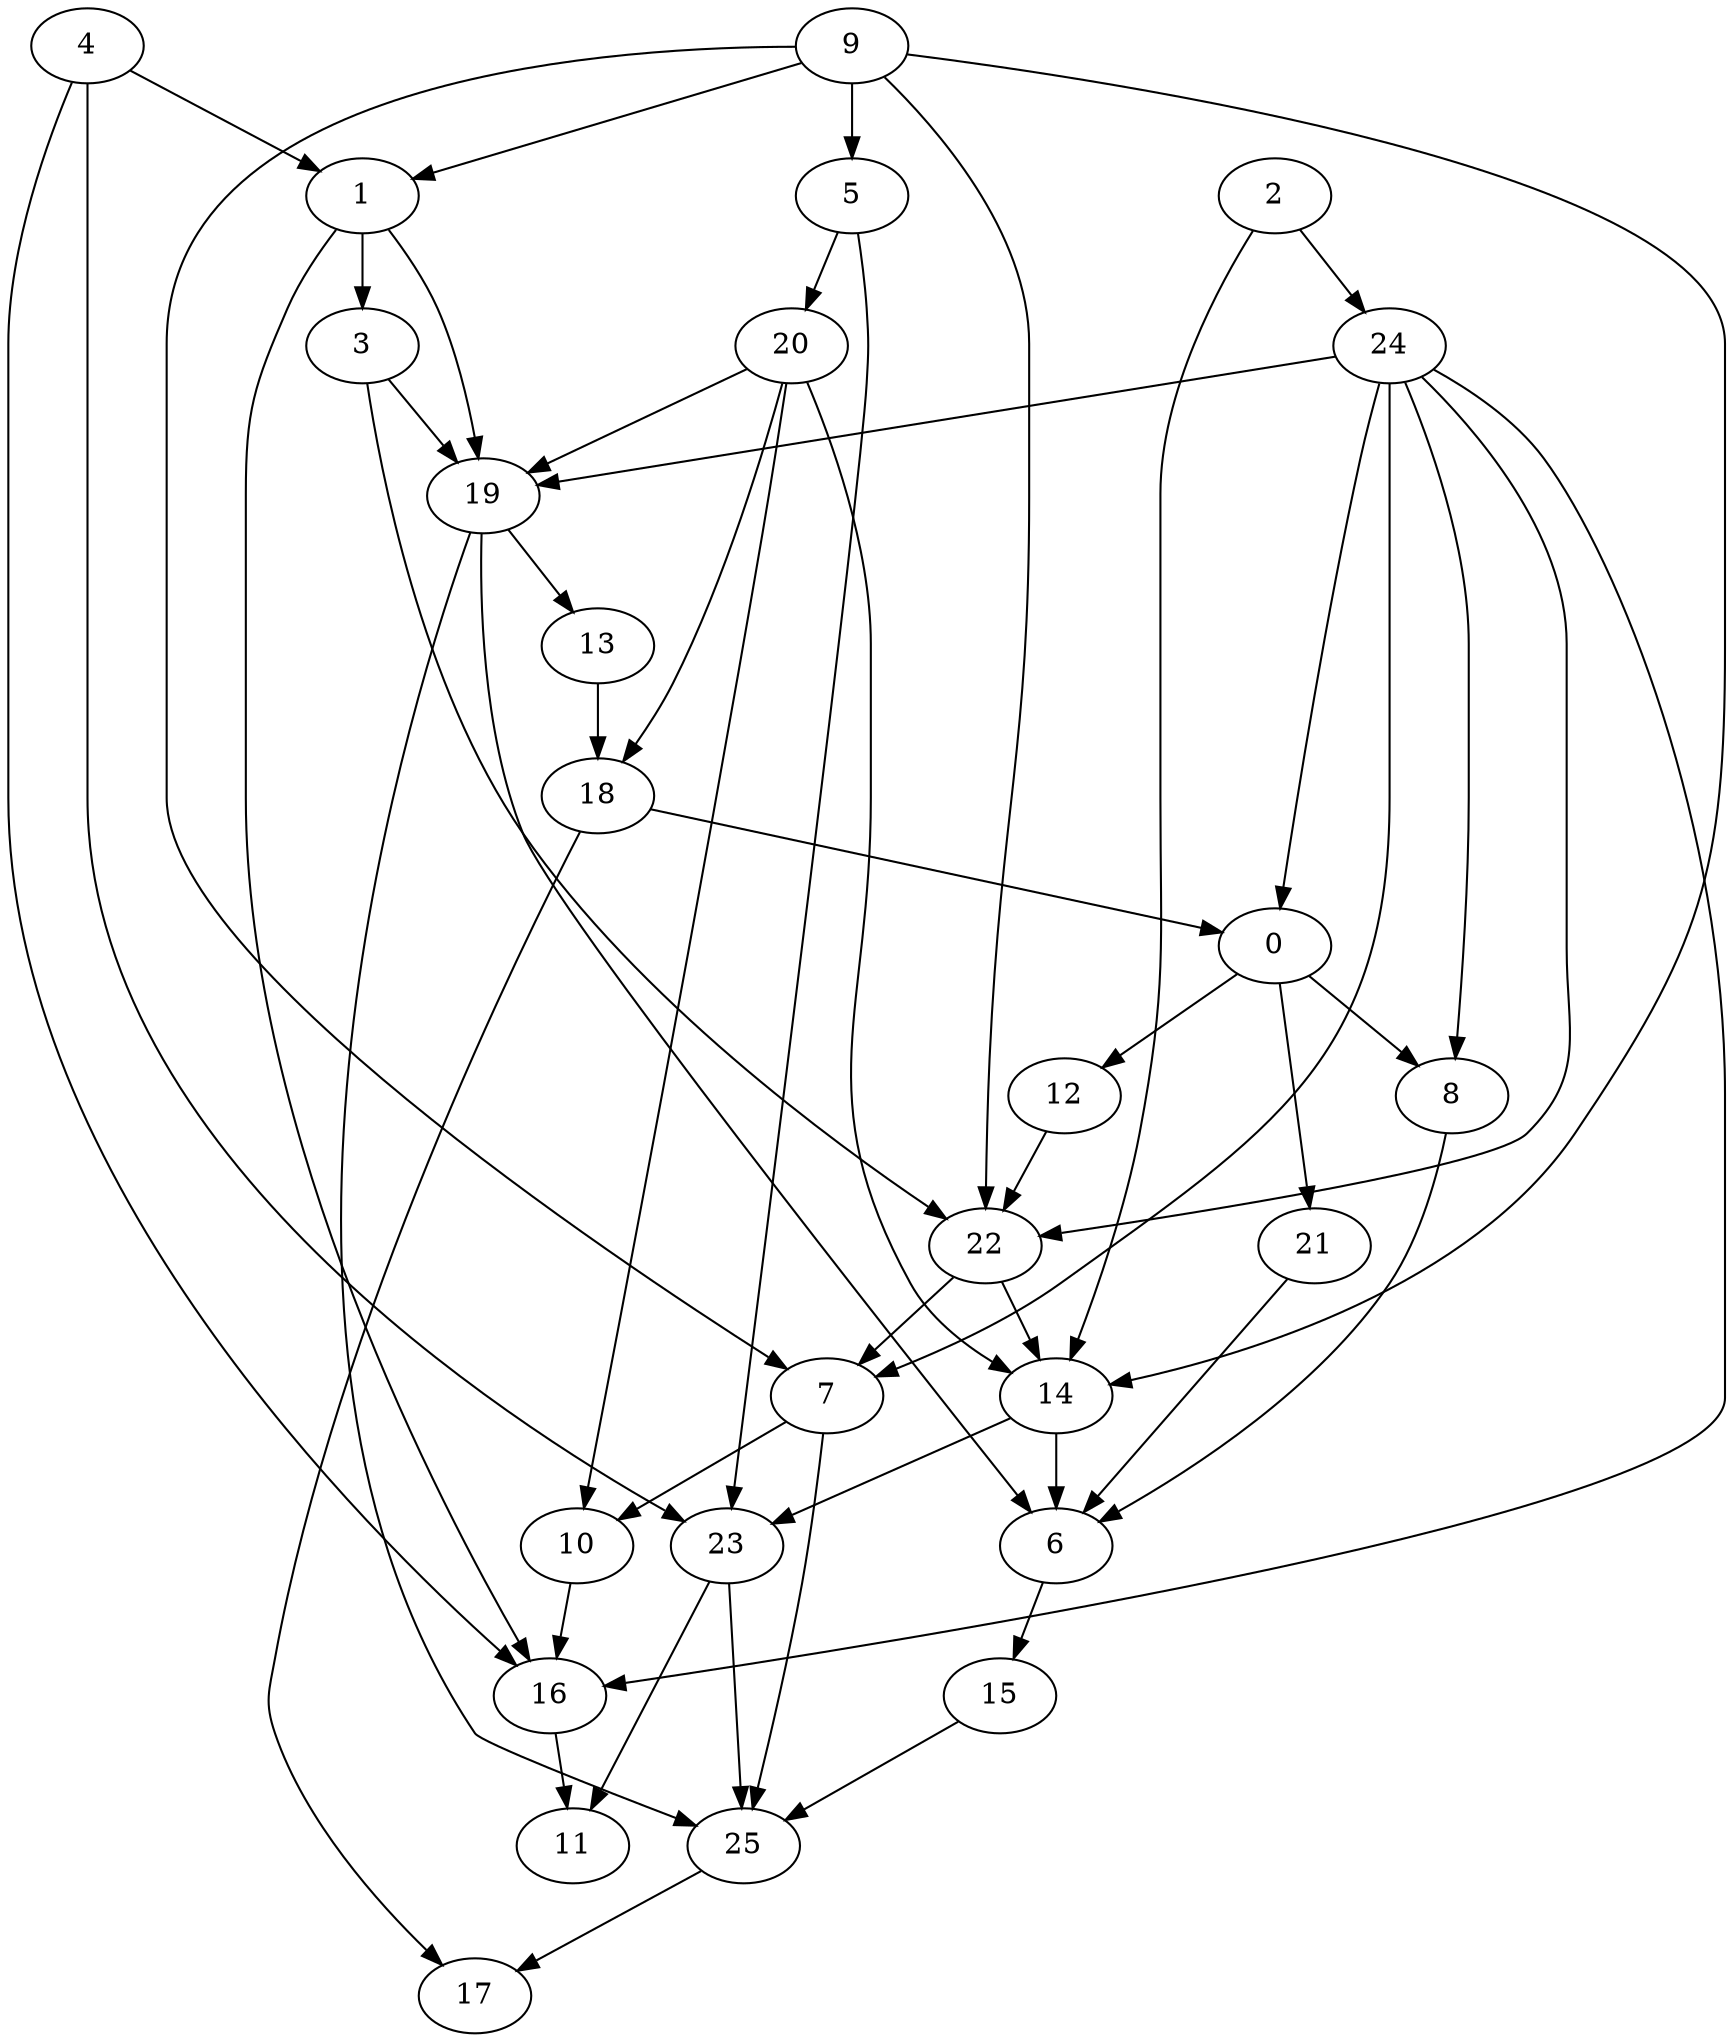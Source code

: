strict digraph  {
	0	 [pos="1.86354936571,6.00344677707"];
	8	 [pos="1.94860024064,7.00846659791"];
	0 -> 8;
	12	 [pos="1.45301999583,7.0034505609"];
	0 -> 12;
	21	 [pos="2.45456648394,7.78183565004"];
	0 -> 21;
	1	 [pos="0.7622757917,1.00290893059"];
	3	 [pos="0.666941895044,2.00305739574"];
	1 -> 3;
	16	 [pos="0.57610070085,11.0049732432"];
	1 -> 16;
	19	 [pos="1.34051962761,3.00312786845"];
	1 -> 19;
	2	 [pos="1.92371847666,0.999329544928"];
	14	 [pos="1.51028464893,9.00380574642"];
	2 -> 14;
	24	 [pos="1.52501259692,2.00305874952"];
	2 -> 24;
	3 -> 19;
	22	 [pos="1.05224204004,8.00357542775"];
	3 -> 22;
	4	 [pos="0.298988067322,0.00198715845881"];
	4 -> 1;
	4 -> 16;
	23	 [pos="0.514574003078,10.005171029"];
	4 -> 23;
	5	 [pos="0.565920947075,1.00147051456"];
	20	 [pos="1.36960570957,2.0028840663"];
	5 -> 20;
	5 -> 23;
	6	 [pos="1.85702203945,10.0043260193"];
	15	 [pos="2.09672720884,11.005227255"];
	6 -> 15;
	7	 [pos="0.777291696028,9.00398284685"];
	10	 [pos="0.51344215028,10.0045883249"];
	7 -> 10;
	25	 [pos="1.41822521168,12.0064303572"];
	7 -> 25;
	8 -> 6;
	9	 [pos="1.11125631913,0.0"];
	9 -> 1;
	9 -> 5;
	9 -> 7;
	9 -> 14;
	9 -> 22;
	10 -> 16;
	11	 [pos="0.0,12.0059073015"];
	12 -> 22;
	13	 [pos="2.65315935954,4.00315606415"];
	18	 [pos="2.26903983328,5.00343169121"];
	13 -> 18;
	14 -> 6;
	14 -> 23;
	15 -> 25;
	16 -> 11;
	17	 [pos="2.3408842546,13.0067650622"];
	18 -> 0;
	18 -> 17;
	19 -> 6;
	19 -> 13;
	19 -> 25;
	20 -> 10;
	20 -> 14;
	20 -> 18;
	20 -> 19;
	21 -> 6;
	22 -> 7;
	22 -> 14;
	23 -> 11;
	23 -> 25;
	24 -> 0;
	24 -> 7;
	24 -> 8;
	24 -> 16;
	24 -> 19;
	24 -> 22;
	25 -> 17;
}
